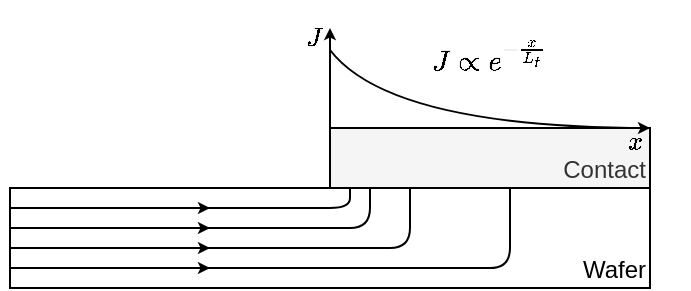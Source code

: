 <mxfile version="17.2.3" type="device"><diagram id="LYUc657rqjbPjDL48wdR" name="Page-1"><mxGraphModel dx="771" dy="453" grid="1" gridSize="10" guides="0" tooltips="1" connect="1" arrows="1" fold="1" page="1" pageScale="1" pageWidth="1169" pageHeight="827" math="1" shadow="0"><root><mxCell id="0"/><mxCell id="1" parent="0"/><mxCell id="nx3jBWpB2uXSddyM5p_N-6" value="&lt;div align=&quot;right&quot;&gt;Contact&lt;/div&gt;" style="rounded=0;whiteSpace=wrap;html=1;fillColor=#f5f5f5;fontColor=#333333;strokeColor=#000000;gradientColor=none;gradientDirection=west;align=right;verticalAlign=bottom;" parent="1" vertex="1"><mxGeometry x="400" y="90" width="160" height="30" as="geometry"/></mxCell><mxCell id="nx3jBWpB2uXSddyM5p_N-18" value="&lt;div align=&quot;right&quot;&gt;Wafer&lt;/div&gt;" style="rounded=0;whiteSpace=wrap;html=1;align=right;verticalAlign=bottom;" parent="1" vertex="1"><mxGeometry x="240" y="120" width="320" height="50" as="geometry"/></mxCell><mxCell id="nx3jBWpB2uXSddyM5p_N-8" value="" style="endArrow=none;html=1;rounded=1;strokeWidth=1;endFill=0;jumpStyle=arc;jumpSize=3;endSize=0;startSize=0;" parent="1" edge="1"><mxGeometry width="50" height="50" relative="1" as="geometry"><mxPoint x="320" y="130" as="sourcePoint"/><mxPoint x="410" y="120" as="targetPoint"/><Array as="points"><mxPoint x="410" y="130"/></Array></mxGeometry></mxCell><mxCell id="nx3jBWpB2uXSddyM5p_N-11" value="" style="endArrow=classic;html=1;rounded=1;endSize=3;strokeWidth=1;jumpStyle=arc;jumpSize=8;" parent="1" edge="1"><mxGeometry width="50" height="50" relative="1" as="geometry"><mxPoint x="240" y="130" as="sourcePoint"/><mxPoint x="340" y="130" as="targetPoint"/></mxGeometry></mxCell><mxCell id="nx3jBWpB2uXSddyM5p_N-12" value="" style="endArrow=none;html=1;rounded=1;strokeWidth=1;endFill=0;jumpStyle=arc;jumpSize=3;endSize=0;startSize=0;" parent="1" edge="1"><mxGeometry width="50" height="50" relative="1" as="geometry"><mxPoint x="320" y="140" as="sourcePoint"/><mxPoint x="420" y="120" as="targetPoint"/><Array as="points"><mxPoint x="420" y="140"/></Array></mxGeometry></mxCell><mxCell id="nx3jBWpB2uXSddyM5p_N-13" value="" style="endArrow=classic;html=1;rounded=1;endSize=3;strokeWidth=1;jumpStyle=arc;jumpSize=8;" parent="1" edge="1"><mxGeometry width="50" height="50" relative="1" as="geometry"><mxPoint x="240" y="140" as="sourcePoint"/><mxPoint x="340" y="140" as="targetPoint"/></mxGeometry></mxCell><mxCell id="nx3jBWpB2uXSddyM5p_N-14" value="" style="endArrow=none;html=1;rounded=1;strokeWidth=1;endFill=0;jumpStyle=arc;jumpSize=3;endSize=0;startSize=0;" parent="1" edge="1"><mxGeometry width="50" height="50" relative="1" as="geometry"><mxPoint x="320" y="150" as="sourcePoint"/><mxPoint x="440" y="120" as="targetPoint"/><Array as="points"><mxPoint x="440" y="150"/></Array></mxGeometry></mxCell><mxCell id="nx3jBWpB2uXSddyM5p_N-15" value="" style="endArrow=classic;html=1;rounded=1;endSize=3;strokeWidth=1;jumpStyle=arc;jumpSize=8;" parent="1" edge="1"><mxGeometry width="50" height="50" relative="1" as="geometry"><mxPoint x="240" y="150" as="sourcePoint"/><mxPoint x="340" y="150" as="targetPoint"/></mxGeometry></mxCell><mxCell id="nx3jBWpB2uXSddyM5p_N-16" value="" style="endArrow=none;html=1;rounded=1;strokeWidth=1;endFill=0;jumpStyle=arc;jumpSize=3;endSize=0;startSize=0;" parent="1" edge="1"><mxGeometry width="50" height="50" relative="1" as="geometry"><mxPoint x="320" y="160" as="sourcePoint"/><mxPoint x="490" y="120" as="targetPoint"/><Array as="points"><mxPoint x="490" y="160"/></Array></mxGeometry></mxCell><mxCell id="nx3jBWpB2uXSddyM5p_N-17" value="" style="endArrow=classic;html=1;rounded=1;endSize=3;strokeWidth=1;jumpStyle=arc;jumpSize=8;" parent="1" edge="1"><mxGeometry width="50" height="50" relative="1" as="geometry"><mxPoint x="240" y="160" as="sourcePoint"/><mxPoint x="340" y="160" as="targetPoint"/></mxGeometry></mxCell><mxCell id="nx3jBWpB2uXSddyM5p_N-20" value="&lt;div&gt;$$J$$&lt;/div&gt;" style="endArrow=classic;html=1;rounded=1;startSize=0;endSize=3;strokeWidth=1;jumpStyle=arc;jumpSize=3;verticalAlign=bottom;labelBackgroundColor=none;align=right;spacingRight=3;" parent="1" edge="1"><mxGeometry width="50" height="50" relative="1" as="geometry"><mxPoint x="400" y="90" as="sourcePoint"/><mxPoint x="400" y="40" as="targetPoint"/></mxGeometry></mxCell><mxCell id="nx3jBWpB2uXSddyM5p_N-25" value="$$x$$" style="endArrow=classic;html=1;rounded=1;labelBackgroundColor=none;startSize=0;endSize=3;strokeWidth=1;jumpStyle=arc;jumpSize=3;exitX=0;exitY=0;exitDx=0;exitDy=0;entryX=1;entryY=0;entryDx=0;entryDy=0;verticalAlign=middle;align=left;labelPosition=right;verticalLabelPosition=middle;labelBorderColor=none;spacingRight=0;spacingLeft=67;spacingBottom=-10;spacingTop=4;" parent="1" source="nx3jBWpB2uXSddyM5p_N-6" target="nx3jBWpB2uXSddyM5p_N-6" edge="1"><mxGeometry width="50" height="50" relative="1" as="geometry"><mxPoint x="380" y="130" as="sourcePoint"/><mxPoint x="430" y="80" as="targetPoint"/></mxGeometry></mxCell><mxCell id="nx3jBWpB2uXSddyM5p_N-27" value="" style="endArrow=none;html=1;labelBackgroundColor=none;startSize=0;endSize=3;strokeWidth=1;jumpStyle=arc;jumpSize=3;curved=1;exitX=1;exitY=0;exitDx=0;exitDy=0;strokeColor=#000000;entryX=1;entryY=0;entryDx=0;entryDy=0;" parent="1" target="nx3jBWpB2uXSddyM5p_N-6" edge="1"><mxGeometry width="50" height="50" relative="1" as="geometry"><mxPoint x="400" y="51" as="sourcePoint"/><mxPoint x="560" y="80" as="targetPoint"/><Array as="points"><mxPoint x="430" y="90"/></Array></mxGeometry></mxCell><mxCell id="nx3jBWpB2uXSddyM5p_N-30" value="$$J \propto e^{-\frac{x}{L_t}}$$" style="text;html=1;strokeColor=none;fillColor=none;align=center;verticalAlign=middle;whiteSpace=wrap;rounded=0;labelBackgroundColor=none;" parent="1" vertex="1"><mxGeometry x="450" y="40" width="60" height="30" as="geometry"/></mxCell></root></mxGraphModel></diagram></mxfile>